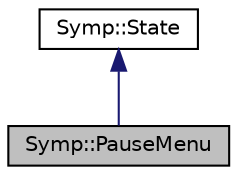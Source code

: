 digraph "Symp::PauseMenu"
{
  edge [fontname="Helvetica",fontsize="10",labelfontname="Helvetica",labelfontsize="10"];
  node [fontname="Helvetica",fontsize="10",shape=record];
  Node1 [label="Symp::PauseMenu",height=0.2,width=0.4,color="black", fillcolor="grey75", style="filled" fontcolor="black"];
  Node2 -> Node1 [dir="back",color="midnightblue",fontsize="10",style="solid",fontname="Helvetica"];
  Node2 [label="Symp::State",height=0.2,width=0.4,color="black", fillcolor="white", style="filled",URL="$class_symp_1_1_state.html"];
}
